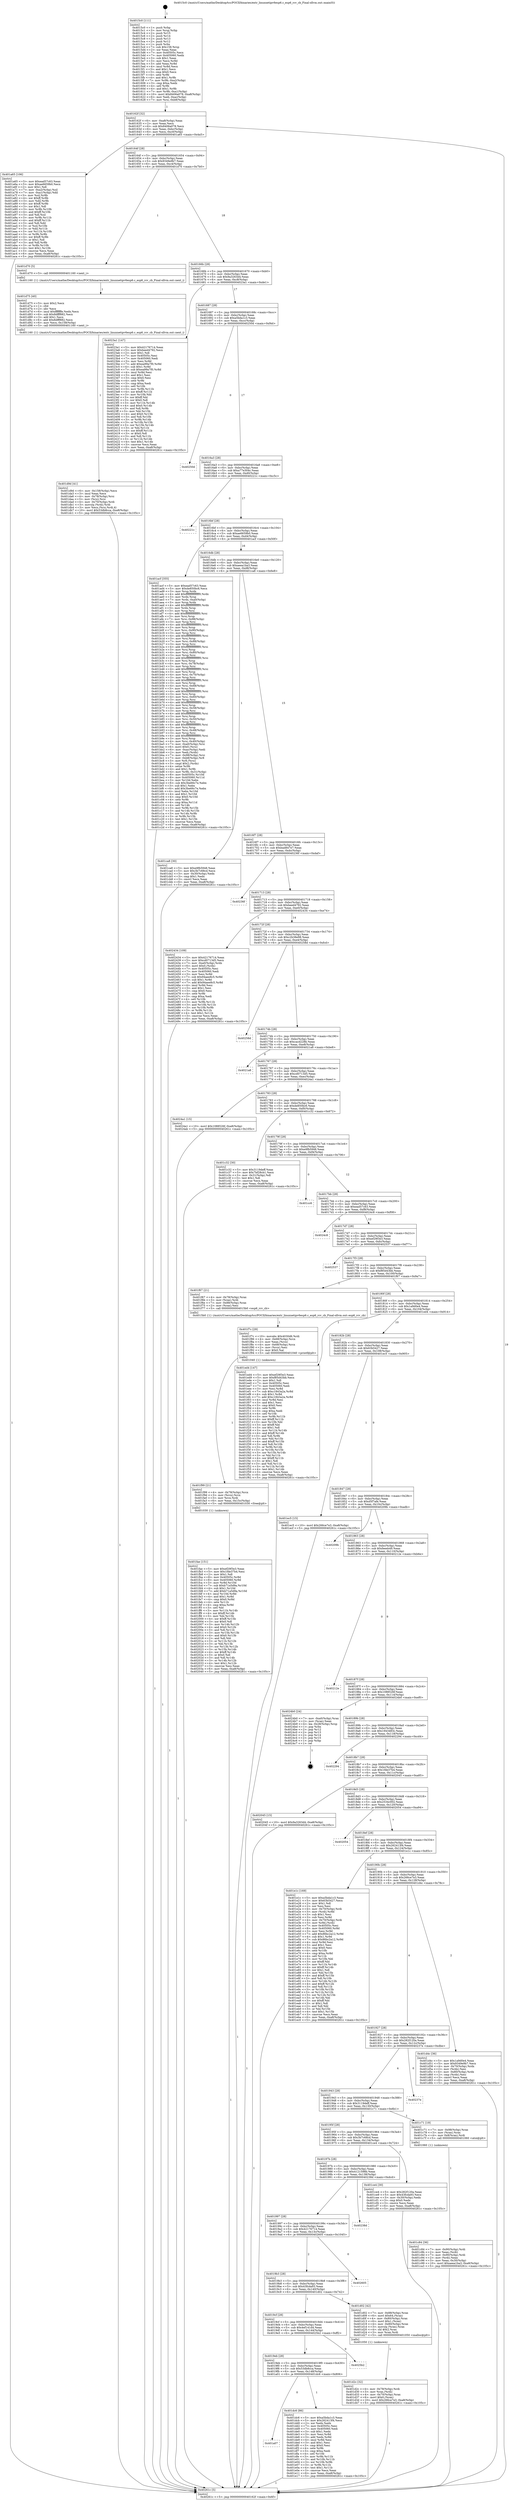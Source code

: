 digraph "0x4015c0" {
  label = "0x4015c0 (/mnt/c/Users/mathe/Desktop/tcc/POCII/binaries/extr_linuxnetipv6esp6.c_esp6_rcv_cb_Final-ollvm.out::main(0))"
  labelloc = "t"
  node[shape=record]

  Entry [label="",width=0.3,height=0.3,shape=circle,fillcolor=black,style=filled]
  "0x40162f" [label="{
     0x40162f [32]\l
     | [instrs]\l
     &nbsp;&nbsp;0x40162f \<+6\>: mov -0xa8(%rbp),%eax\l
     &nbsp;&nbsp;0x401635 \<+2\>: mov %eax,%ecx\l
     &nbsp;&nbsp;0x401637 \<+6\>: sub $0x8406a078,%ecx\l
     &nbsp;&nbsp;0x40163d \<+6\>: mov %eax,-0xbc(%rbp)\l
     &nbsp;&nbsp;0x401643 \<+6\>: mov %ecx,-0xc0(%rbp)\l
     &nbsp;&nbsp;0x401649 \<+6\>: je 0000000000401a65 \<main+0x4a5\>\l
  }"]
  "0x401a65" [label="{
     0x401a65 [106]\l
     | [instrs]\l
     &nbsp;&nbsp;0x401a65 \<+5\>: mov $0xead57c63,%eax\l
     &nbsp;&nbsp;0x401a6a \<+5\>: mov $0xae6659b0,%ecx\l
     &nbsp;&nbsp;0x401a6f \<+2\>: mov $0x1,%dl\l
     &nbsp;&nbsp;0x401a71 \<+7\>: mov -0xa2(%rbp),%sil\l
     &nbsp;&nbsp;0x401a78 \<+7\>: mov -0xa1(%rbp),%dil\l
     &nbsp;&nbsp;0x401a7f \<+3\>: mov %sil,%r8b\l
     &nbsp;&nbsp;0x401a82 \<+4\>: xor $0xff,%r8b\l
     &nbsp;&nbsp;0x401a86 \<+3\>: mov %dil,%r9b\l
     &nbsp;&nbsp;0x401a89 \<+4\>: xor $0xff,%r9b\l
     &nbsp;&nbsp;0x401a8d \<+3\>: xor $0x1,%dl\l
     &nbsp;&nbsp;0x401a90 \<+3\>: mov %r8b,%r10b\l
     &nbsp;&nbsp;0x401a93 \<+4\>: and $0xff,%r10b\l
     &nbsp;&nbsp;0x401a97 \<+3\>: and %dl,%sil\l
     &nbsp;&nbsp;0x401a9a \<+3\>: mov %r9b,%r11b\l
     &nbsp;&nbsp;0x401a9d \<+4\>: and $0xff,%r11b\l
     &nbsp;&nbsp;0x401aa1 \<+3\>: and %dl,%dil\l
     &nbsp;&nbsp;0x401aa4 \<+3\>: or %sil,%r10b\l
     &nbsp;&nbsp;0x401aa7 \<+3\>: or %dil,%r11b\l
     &nbsp;&nbsp;0x401aaa \<+3\>: xor %r11b,%r10b\l
     &nbsp;&nbsp;0x401aad \<+3\>: or %r9b,%r8b\l
     &nbsp;&nbsp;0x401ab0 \<+4\>: xor $0xff,%r8b\l
     &nbsp;&nbsp;0x401ab4 \<+3\>: or $0x1,%dl\l
     &nbsp;&nbsp;0x401ab7 \<+3\>: and %dl,%r8b\l
     &nbsp;&nbsp;0x401aba \<+3\>: or %r8b,%r10b\l
     &nbsp;&nbsp;0x401abd \<+4\>: test $0x1,%r10b\l
     &nbsp;&nbsp;0x401ac1 \<+3\>: cmovne %ecx,%eax\l
     &nbsp;&nbsp;0x401ac4 \<+6\>: mov %eax,-0xa8(%rbp)\l
     &nbsp;&nbsp;0x401aca \<+5\>: jmp 000000000040261c \<main+0x105c\>\l
  }"]
  "0x40164f" [label="{
     0x40164f [28]\l
     | [instrs]\l
     &nbsp;&nbsp;0x40164f \<+5\>: jmp 0000000000401654 \<main+0x94\>\l
     &nbsp;&nbsp;0x401654 \<+6\>: mov -0xbc(%rbp),%eax\l
     &nbsp;&nbsp;0x40165a \<+5\>: sub $0x9349e9b7,%eax\l
     &nbsp;&nbsp;0x40165f \<+6\>: mov %eax,-0xc4(%rbp)\l
     &nbsp;&nbsp;0x401665 \<+6\>: je 0000000000401d70 \<main+0x7b0\>\l
  }"]
  "0x40261c" [label="{
     0x40261c [5]\l
     | [instrs]\l
     &nbsp;&nbsp;0x40261c \<+5\>: jmp 000000000040162f \<main+0x6f\>\l
  }"]
  "0x4015c0" [label="{
     0x4015c0 [111]\l
     | [instrs]\l
     &nbsp;&nbsp;0x4015c0 \<+1\>: push %rbp\l
     &nbsp;&nbsp;0x4015c1 \<+3\>: mov %rsp,%rbp\l
     &nbsp;&nbsp;0x4015c4 \<+2\>: push %r15\l
     &nbsp;&nbsp;0x4015c6 \<+2\>: push %r14\l
     &nbsp;&nbsp;0x4015c8 \<+2\>: push %r13\l
     &nbsp;&nbsp;0x4015ca \<+2\>: push %r12\l
     &nbsp;&nbsp;0x4015cc \<+1\>: push %rbx\l
     &nbsp;&nbsp;0x4015cd \<+7\>: sub $0x158,%rsp\l
     &nbsp;&nbsp;0x4015d4 \<+2\>: xor %eax,%eax\l
     &nbsp;&nbsp;0x4015d6 \<+7\>: mov 0x40505c,%ecx\l
     &nbsp;&nbsp;0x4015dd \<+7\>: mov 0x405060,%edx\l
     &nbsp;&nbsp;0x4015e4 \<+3\>: sub $0x1,%eax\l
     &nbsp;&nbsp;0x4015e7 \<+3\>: mov %ecx,%r8d\l
     &nbsp;&nbsp;0x4015ea \<+3\>: add %eax,%r8d\l
     &nbsp;&nbsp;0x4015ed \<+4\>: imul %r8d,%ecx\l
     &nbsp;&nbsp;0x4015f1 \<+3\>: and $0x1,%ecx\l
     &nbsp;&nbsp;0x4015f4 \<+3\>: cmp $0x0,%ecx\l
     &nbsp;&nbsp;0x4015f7 \<+4\>: sete %r9b\l
     &nbsp;&nbsp;0x4015fb \<+4\>: and $0x1,%r9b\l
     &nbsp;&nbsp;0x4015ff \<+7\>: mov %r9b,-0xa2(%rbp)\l
     &nbsp;&nbsp;0x401606 \<+3\>: cmp $0xa,%edx\l
     &nbsp;&nbsp;0x401609 \<+4\>: setl %r9b\l
     &nbsp;&nbsp;0x40160d \<+4\>: and $0x1,%r9b\l
     &nbsp;&nbsp;0x401611 \<+7\>: mov %r9b,-0xa1(%rbp)\l
     &nbsp;&nbsp;0x401618 \<+10\>: movl $0x8406a078,-0xa8(%rbp)\l
     &nbsp;&nbsp;0x401622 \<+6\>: mov %edi,-0xac(%rbp)\l
     &nbsp;&nbsp;0x401628 \<+7\>: mov %rsi,-0xb8(%rbp)\l
  }"]
  Exit [label="",width=0.3,height=0.3,shape=circle,fillcolor=black,style=filled,peripheries=2]
  "0x401d70" [label="{
     0x401d70 [5]\l
     | [instrs]\l
     &nbsp;&nbsp;0x401d70 \<+5\>: call 0000000000401160 \<next_i\>\l
     | [calls]\l
     &nbsp;&nbsp;0x401160 \{1\} (/mnt/c/Users/mathe/Desktop/tcc/POCII/binaries/extr_linuxnetipv6esp6.c_esp6_rcv_cb_Final-ollvm.out::next_i)\l
  }"]
  "0x40166b" [label="{
     0x40166b [28]\l
     | [instrs]\l
     &nbsp;&nbsp;0x40166b \<+5\>: jmp 0000000000401670 \<main+0xb0\>\l
     &nbsp;&nbsp;0x401670 \<+6\>: mov -0xbc(%rbp),%eax\l
     &nbsp;&nbsp;0x401676 \<+5\>: sub $0x9a3263d4,%eax\l
     &nbsp;&nbsp;0x40167b \<+6\>: mov %eax,-0xc8(%rbp)\l
     &nbsp;&nbsp;0x401681 \<+6\>: je 00000000004023a1 \<main+0xde1\>\l
  }"]
  "0x401fae" [label="{
     0x401fae [151]\l
     | [instrs]\l
     &nbsp;&nbsp;0x401fae \<+5\>: mov $0xef29f3e3,%eax\l
     &nbsp;&nbsp;0x401fb3 \<+5\>: mov $0x1fde37b4,%esi\l
     &nbsp;&nbsp;0x401fb8 \<+2\>: mov $0x1,%dl\l
     &nbsp;&nbsp;0x401fba \<+8\>: mov 0x40505c,%r8d\l
     &nbsp;&nbsp;0x401fc2 \<+8\>: mov 0x405060,%r9d\l
     &nbsp;&nbsp;0x401fca \<+3\>: mov %r8d,%r10d\l
     &nbsp;&nbsp;0x401fcd \<+7\>: sub $0xb71a5d9a,%r10d\l
     &nbsp;&nbsp;0x401fd4 \<+4\>: sub $0x1,%r10d\l
     &nbsp;&nbsp;0x401fd8 \<+7\>: add $0xb71a5d9a,%r10d\l
     &nbsp;&nbsp;0x401fdf \<+4\>: imul %r10d,%r8d\l
     &nbsp;&nbsp;0x401fe3 \<+4\>: and $0x1,%r8d\l
     &nbsp;&nbsp;0x401fe7 \<+4\>: cmp $0x0,%r8d\l
     &nbsp;&nbsp;0x401feb \<+4\>: sete %r11b\l
     &nbsp;&nbsp;0x401fef \<+4\>: cmp $0xa,%r9d\l
     &nbsp;&nbsp;0x401ff3 \<+3\>: setl %bl\l
     &nbsp;&nbsp;0x401ff6 \<+3\>: mov %r11b,%r14b\l
     &nbsp;&nbsp;0x401ff9 \<+4\>: xor $0xff,%r14b\l
     &nbsp;&nbsp;0x401ffd \<+3\>: mov %bl,%r15b\l
     &nbsp;&nbsp;0x402000 \<+4\>: xor $0xff,%r15b\l
     &nbsp;&nbsp;0x402004 \<+3\>: xor $0x0,%dl\l
     &nbsp;&nbsp;0x402007 \<+3\>: mov %r14b,%r12b\l
     &nbsp;&nbsp;0x40200a \<+4\>: and $0x0,%r12b\l
     &nbsp;&nbsp;0x40200e \<+3\>: and %dl,%r11b\l
     &nbsp;&nbsp;0x402011 \<+3\>: mov %r15b,%r13b\l
     &nbsp;&nbsp;0x402014 \<+4\>: and $0x0,%r13b\l
     &nbsp;&nbsp;0x402018 \<+2\>: and %dl,%bl\l
     &nbsp;&nbsp;0x40201a \<+3\>: or %r11b,%r12b\l
     &nbsp;&nbsp;0x40201d \<+3\>: or %bl,%r13b\l
     &nbsp;&nbsp;0x402020 \<+3\>: xor %r13b,%r12b\l
     &nbsp;&nbsp;0x402023 \<+3\>: or %r15b,%r14b\l
     &nbsp;&nbsp;0x402026 \<+4\>: xor $0xff,%r14b\l
     &nbsp;&nbsp;0x40202a \<+3\>: or $0x0,%dl\l
     &nbsp;&nbsp;0x40202d \<+3\>: and %dl,%r14b\l
     &nbsp;&nbsp;0x402030 \<+3\>: or %r14b,%r12b\l
     &nbsp;&nbsp;0x402033 \<+4\>: test $0x1,%r12b\l
     &nbsp;&nbsp;0x402037 \<+3\>: cmovne %esi,%eax\l
     &nbsp;&nbsp;0x40203a \<+6\>: mov %eax,-0xa8(%rbp)\l
     &nbsp;&nbsp;0x402040 \<+5\>: jmp 000000000040261c \<main+0x105c\>\l
  }"]
  "0x4023a1" [label="{
     0x4023a1 [147]\l
     | [instrs]\l
     &nbsp;&nbsp;0x4023a1 \<+5\>: mov $0x42176714,%eax\l
     &nbsp;&nbsp;0x4023a6 \<+5\>: mov $0xbeed4792,%ecx\l
     &nbsp;&nbsp;0x4023ab \<+2\>: mov $0x1,%dl\l
     &nbsp;&nbsp;0x4023ad \<+7\>: mov 0x40505c,%esi\l
     &nbsp;&nbsp;0x4023b4 \<+7\>: mov 0x405060,%edi\l
     &nbsp;&nbsp;0x4023bb \<+3\>: mov %esi,%r8d\l
     &nbsp;&nbsp;0x4023be \<+7\>: add $0xea99a7f0,%r8d\l
     &nbsp;&nbsp;0x4023c5 \<+4\>: sub $0x1,%r8d\l
     &nbsp;&nbsp;0x4023c9 \<+7\>: sub $0xea99a7f0,%r8d\l
     &nbsp;&nbsp;0x4023d0 \<+4\>: imul %r8d,%esi\l
     &nbsp;&nbsp;0x4023d4 \<+3\>: and $0x1,%esi\l
     &nbsp;&nbsp;0x4023d7 \<+3\>: cmp $0x0,%esi\l
     &nbsp;&nbsp;0x4023da \<+4\>: sete %r9b\l
     &nbsp;&nbsp;0x4023de \<+3\>: cmp $0xa,%edi\l
     &nbsp;&nbsp;0x4023e1 \<+4\>: setl %r10b\l
     &nbsp;&nbsp;0x4023e5 \<+3\>: mov %r9b,%r11b\l
     &nbsp;&nbsp;0x4023e8 \<+4\>: xor $0xff,%r11b\l
     &nbsp;&nbsp;0x4023ec \<+3\>: mov %r10b,%bl\l
     &nbsp;&nbsp;0x4023ef \<+3\>: xor $0xff,%bl\l
     &nbsp;&nbsp;0x4023f2 \<+3\>: xor $0x0,%dl\l
     &nbsp;&nbsp;0x4023f5 \<+3\>: mov %r11b,%r14b\l
     &nbsp;&nbsp;0x4023f8 \<+4\>: and $0x0,%r14b\l
     &nbsp;&nbsp;0x4023fc \<+3\>: and %dl,%r9b\l
     &nbsp;&nbsp;0x4023ff \<+3\>: mov %bl,%r15b\l
     &nbsp;&nbsp;0x402402 \<+4\>: and $0x0,%r15b\l
     &nbsp;&nbsp;0x402406 \<+3\>: and %dl,%r10b\l
     &nbsp;&nbsp;0x402409 \<+3\>: or %r9b,%r14b\l
     &nbsp;&nbsp;0x40240c \<+3\>: or %r10b,%r15b\l
     &nbsp;&nbsp;0x40240f \<+3\>: xor %r15b,%r14b\l
     &nbsp;&nbsp;0x402412 \<+3\>: or %bl,%r11b\l
     &nbsp;&nbsp;0x402415 \<+4\>: xor $0xff,%r11b\l
     &nbsp;&nbsp;0x402419 \<+3\>: or $0x0,%dl\l
     &nbsp;&nbsp;0x40241c \<+3\>: and %dl,%r11b\l
     &nbsp;&nbsp;0x40241f \<+3\>: or %r11b,%r14b\l
     &nbsp;&nbsp;0x402422 \<+4\>: test $0x1,%r14b\l
     &nbsp;&nbsp;0x402426 \<+3\>: cmovne %ecx,%eax\l
     &nbsp;&nbsp;0x402429 \<+6\>: mov %eax,-0xa8(%rbp)\l
     &nbsp;&nbsp;0x40242f \<+5\>: jmp 000000000040261c \<main+0x105c\>\l
  }"]
  "0x401687" [label="{
     0x401687 [28]\l
     | [instrs]\l
     &nbsp;&nbsp;0x401687 \<+5\>: jmp 000000000040168c \<main+0xcc\>\l
     &nbsp;&nbsp;0x40168c \<+6\>: mov -0xbc(%rbp),%eax\l
     &nbsp;&nbsp;0x401692 \<+5\>: sub $0xa5bda1c3,%eax\l
     &nbsp;&nbsp;0x401697 \<+6\>: mov %eax,-0xcc(%rbp)\l
     &nbsp;&nbsp;0x40169d \<+6\>: je 000000000040250d \<main+0xf4d\>\l
  }"]
  "0x401f99" [label="{
     0x401f99 [21]\l
     | [instrs]\l
     &nbsp;&nbsp;0x401f99 \<+4\>: mov -0x78(%rbp),%rcx\l
     &nbsp;&nbsp;0x401f9d \<+3\>: mov (%rcx),%rcx\l
     &nbsp;&nbsp;0x401fa0 \<+3\>: mov %rcx,%rdi\l
     &nbsp;&nbsp;0x401fa3 \<+6\>: mov %eax,-0x15c(%rbp)\l
     &nbsp;&nbsp;0x401fa9 \<+5\>: call 0000000000401030 \<free@plt\>\l
     | [calls]\l
     &nbsp;&nbsp;0x401030 \{1\} (unknown)\l
  }"]
  "0x40250d" [label="{
     0x40250d\l
  }", style=dashed]
  "0x4016a3" [label="{
     0x4016a3 [28]\l
     | [instrs]\l
     &nbsp;&nbsp;0x4016a3 \<+5\>: jmp 00000000004016a8 \<main+0xe8\>\l
     &nbsp;&nbsp;0x4016a8 \<+6\>: mov -0xbc(%rbp),%eax\l
     &nbsp;&nbsp;0x4016ae \<+5\>: sub $0xa77e304c,%eax\l
     &nbsp;&nbsp;0x4016b3 \<+6\>: mov %eax,-0xd0(%rbp)\l
     &nbsp;&nbsp;0x4016b9 \<+6\>: je 000000000040221c \<main+0xc5c\>\l
  }"]
  "0x401f7c" [label="{
     0x401f7c [29]\l
     | [instrs]\l
     &nbsp;&nbsp;0x401f7c \<+10\>: movabs $0x4030d6,%rdi\l
     &nbsp;&nbsp;0x401f86 \<+4\>: mov -0x68(%rbp),%rcx\l
     &nbsp;&nbsp;0x401f8a \<+2\>: mov %eax,(%rcx)\l
     &nbsp;&nbsp;0x401f8c \<+4\>: mov -0x68(%rbp),%rcx\l
     &nbsp;&nbsp;0x401f90 \<+2\>: mov (%rcx),%esi\l
     &nbsp;&nbsp;0x401f92 \<+2\>: mov $0x0,%al\l
     &nbsp;&nbsp;0x401f94 \<+5\>: call 0000000000401040 \<printf@plt\>\l
     | [calls]\l
     &nbsp;&nbsp;0x401040 \{1\} (unknown)\l
  }"]
  "0x40221c" [label="{
     0x40221c\l
  }", style=dashed]
  "0x4016bf" [label="{
     0x4016bf [28]\l
     | [instrs]\l
     &nbsp;&nbsp;0x4016bf \<+5\>: jmp 00000000004016c4 \<main+0x104\>\l
     &nbsp;&nbsp;0x4016c4 \<+6\>: mov -0xbc(%rbp),%eax\l
     &nbsp;&nbsp;0x4016ca \<+5\>: sub $0xae6659b0,%eax\l
     &nbsp;&nbsp;0x4016cf \<+6\>: mov %eax,-0xd4(%rbp)\l
     &nbsp;&nbsp;0x4016d5 \<+6\>: je 0000000000401acf \<main+0x50f\>\l
  }"]
  "0x401a07" [label="{
     0x401a07\l
  }", style=dashed]
  "0x401acf" [label="{
     0x401acf [355]\l
     | [instrs]\l
     &nbsp;&nbsp;0x401acf \<+5\>: mov $0xead57c63,%eax\l
     &nbsp;&nbsp;0x401ad4 \<+5\>: mov $0xde850bc6,%ecx\l
     &nbsp;&nbsp;0x401ad9 \<+3\>: mov %rsp,%rdx\l
     &nbsp;&nbsp;0x401adc \<+4\>: add $0xfffffffffffffff0,%rdx\l
     &nbsp;&nbsp;0x401ae0 \<+3\>: mov %rdx,%rsp\l
     &nbsp;&nbsp;0x401ae3 \<+7\>: mov %rdx,-0xa0(%rbp)\l
     &nbsp;&nbsp;0x401aea \<+3\>: mov %rsp,%rdx\l
     &nbsp;&nbsp;0x401aed \<+4\>: add $0xfffffffffffffff0,%rdx\l
     &nbsp;&nbsp;0x401af1 \<+3\>: mov %rdx,%rsp\l
     &nbsp;&nbsp;0x401af4 \<+3\>: mov %rsp,%rsi\l
     &nbsp;&nbsp;0x401af7 \<+4\>: add $0xfffffffffffffff0,%rsi\l
     &nbsp;&nbsp;0x401afb \<+3\>: mov %rsi,%rsp\l
     &nbsp;&nbsp;0x401afe \<+7\>: mov %rsi,-0x98(%rbp)\l
     &nbsp;&nbsp;0x401b05 \<+3\>: mov %rsp,%rsi\l
     &nbsp;&nbsp;0x401b08 \<+4\>: add $0xfffffffffffffff0,%rsi\l
     &nbsp;&nbsp;0x401b0c \<+3\>: mov %rsi,%rsp\l
     &nbsp;&nbsp;0x401b0f \<+7\>: mov %rsi,-0x90(%rbp)\l
     &nbsp;&nbsp;0x401b16 \<+3\>: mov %rsp,%rsi\l
     &nbsp;&nbsp;0x401b19 \<+4\>: add $0xfffffffffffffff0,%rsi\l
     &nbsp;&nbsp;0x401b1d \<+3\>: mov %rsi,%rsp\l
     &nbsp;&nbsp;0x401b20 \<+7\>: mov %rsi,-0x88(%rbp)\l
     &nbsp;&nbsp;0x401b27 \<+3\>: mov %rsp,%rsi\l
     &nbsp;&nbsp;0x401b2a \<+4\>: add $0xfffffffffffffff0,%rsi\l
     &nbsp;&nbsp;0x401b2e \<+3\>: mov %rsi,%rsp\l
     &nbsp;&nbsp;0x401b31 \<+4\>: mov %rsi,-0x80(%rbp)\l
     &nbsp;&nbsp;0x401b35 \<+3\>: mov %rsp,%rsi\l
     &nbsp;&nbsp;0x401b38 \<+4\>: add $0xfffffffffffffff0,%rsi\l
     &nbsp;&nbsp;0x401b3c \<+3\>: mov %rsi,%rsp\l
     &nbsp;&nbsp;0x401b3f \<+4\>: mov %rsi,-0x78(%rbp)\l
     &nbsp;&nbsp;0x401b43 \<+3\>: mov %rsp,%rsi\l
     &nbsp;&nbsp;0x401b46 \<+4\>: add $0xfffffffffffffff0,%rsi\l
     &nbsp;&nbsp;0x401b4a \<+3\>: mov %rsi,%rsp\l
     &nbsp;&nbsp;0x401b4d \<+4\>: mov %rsi,-0x70(%rbp)\l
     &nbsp;&nbsp;0x401b51 \<+3\>: mov %rsp,%rsi\l
     &nbsp;&nbsp;0x401b54 \<+4\>: add $0xfffffffffffffff0,%rsi\l
     &nbsp;&nbsp;0x401b58 \<+3\>: mov %rsi,%rsp\l
     &nbsp;&nbsp;0x401b5b \<+4\>: mov %rsi,-0x68(%rbp)\l
     &nbsp;&nbsp;0x401b5f \<+3\>: mov %rsp,%rsi\l
     &nbsp;&nbsp;0x401b62 \<+4\>: add $0xfffffffffffffff0,%rsi\l
     &nbsp;&nbsp;0x401b66 \<+3\>: mov %rsi,%rsp\l
     &nbsp;&nbsp;0x401b69 \<+4\>: mov %rsi,-0x60(%rbp)\l
     &nbsp;&nbsp;0x401b6d \<+3\>: mov %rsp,%rsi\l
     &nbsp;&nbsp;0x401b70 \<+4\>: add $0xfffffffffffffff0,%rsi\l
     &nbsp;&nbsp;0x401b74 \<+3\>: mov %rsi,%rsp\l
     &nbsp;&nbsp;0x401b77 \<+4\>: mov %rsi,-0x58(%rbp)\l
     &nbsp;&nbsp;0x401b7b \<+3\>: mov %rsp,%rsi\l
     &nbsp;&nbsp;0x401b7e \<+4\>: add $0xfffffffffffffff0,%rsi\l
     &nbsp;&nbsp;0x401b82 \<+3\>: mov %rsi,%rsp\l
     &nbsp;&nbsp;0x401b85 \<+4\>: mov %rsi,-0x50(%rbp)\l
     &nbsp;&nbsp;0x401b89 \<+3\>: mov %rsp,%rsi\l
     &nbsp;&nbsp;0x401b8c \<+4\>: add $0xfffffffffffffff0,%rsi\l
     &nbsp;&nbsp;0x401b90 \<+3\>: mov %rsi,%rsp\l
     &nbsp;&nbsp;0x401b93 \<+4\>: mov %rsi,-0x48(%rbp)\l
     &nbsp;&nbsp;0x401b97 \<+3\>: mov %rsp,%rsi\l
     &nbsp;&nbsp;0x401b9a \<+4\>: add $0xfffffffffffffff0,%rsi\l
     &nbsp;&nbsp;0x401b9e \<+3\>: mov %rsi,%rsp\l
     &nbsp;&nbsp;0x401ba1 \<+4\>: mov %rsi,-0x40(%rbp)\l
     &nbsp;&nbsp;0x401ba5 \<+7\>: mov -0xa0(%rbp),%rsi\l
     &nbsp;&nbsp;0x401bac \<+6\>: movl $0x0,(%rsi)\l
     &nbsp;&nbsp;0x401bb2 \<+6\>: mov -0xac(%rbp),%edi\l
     &nbsp;&nbsp;0x401bb8 \<+2\>: mov %edi,(%rdx)\l
     &nbsp;&nbsp;0x401bba \<+7\>: mov -0x98(%rbp),%rsi\l
     &nbsp;&nbsp;0x401bc1 \<+7\>: mov -0xb8(%rbp),%r8\l
     &nbsp;&nbsp;0x401bc8 \<+3\>: mov %r8,(%rsi)\l
     &nbsp;&nbsp;0x401bcb \<+3\>: cmpl $0x2,(%rdx)\l
     &nbsp;&nbsp;0x401bce \<+4\>: setne %r9b\l
     &nbsp;&nbsp;0x401bd2 \<+4\>: and $0x1,%r9b\l
     &nbsp;&nbsp;0x401bd6 \<+4\>: mov %r9b,-0x31(%rbp)\l
     &nbsp;&nbsp;0x401bda \<+8\>: mov 0x40505c,%r10d\l
     &nbsp;&nbsp;0x401be2 \<+8\>: mov 0x405060,%r11d\l
     &nbsp;&nbsp;0x401bea \<+3\>: mov %r10d,%ebx\l
     &nbsp;&nbsp;0x401bed \<+6\>: sub $0x3be66c7e,%ebx\l
     &nbsp;&nbsp;0x401bf3 \<+3\>: sub $0x1,%ebx\l
     &nbsp;&nbsp;0x401bf6 \<+6\>: add $0x3be66c7e,%ebx\l
     &nbsp;&nbsp;0x401bfc \<+4\>: imul %ebx,%r10d\l
     &nbsp;&nbsp;0x401c00 \<+4\>: and $0x1,%r10d\l
     &nbsp;&nbsp;0x401c04 \<+4\>: cmp $0x0,%r10d\l
     &nbsp;&nbsp;0x401c08 \<+4\>: sete %r9b\l
     &nbsp;&nbsp;0x401c0c \<+4\>: cmp $0xa,%r11d\l
     &nbsp;&nbsp;0x401c10 \<+4\>: setl %r14b\l
     &nbsp;&nbsp;0x401c14 \<+3\>: mov %r9b,%r15b\l
     &nbsp;&nbsp;0x401c17 \<+3\>: and %r14b,%r15b\l
     &nbsp;&nbsp;0x401c1a \<+3\>: xor %r14b,%r9b\l
     &nbsp;&nbsp;0x401c1d \<+3\>: or %r9b,%r15b\l
     &nbsp;&nbsp;0x401c20 \<+4\>: test $0x1,%r15b\l
     &nbsp;&nbsp;0x401c24 \<+3\>: cmovne %ecx,%eax\l
     &nbsp;&nbsp;0x401c27 \<+6\>: mov %eax,-0xa8(%rbp)\l
     &nbsp;&nbsp;0x401c2d \<+5\>: jmp 000000000040261c \<main+0x105c\>\l
  }"]
  "0x4016db" [label="{
     0x4016db [28]\l
     | [instrs]\l
     &nbsp;&nbsp;0x4016db \<+5\>: jmp 00000000004016e0 \<main+0x120\>\l
     &nbsp;&nbsp;0x4016e0 \<+6\>: mov -0xbc(%rbp),%eax\l
     &nbsp;&nbsp;0x4016e6 \<+5\>: sub $0xaeea1ba3,%eax\l
     &nbsp;&nbsp;0x4016eb \<+6\>: mov %eax,-0xd8(%rbp)\l
     &nbsp;&nbsp;0x4016f1 \<+6\>: je 0000000000401ca8 \<main+0x6e8\>\l
  }"]
  "0x401dc6" [label="{
     0x401dc6 [86]\l
     | [instrs]\l
     &nbsp;&nbsp;0x401dc6 \<+5\>: mov $0xa5bda1c3,%eax\l
     &nbsp;&nbsp;0x401dcb \<+5\>: mov $0x262413f4,%ecx\l
     &nbsp;&nbsp;0x401dd0 \<+2\>: xor %edx,%edx\l
     &nbsp;&nbsp;0x401dd2 \<+7\>: mov 0x40505c,%esi\l
     &nbsp;&nbsp;0x401dd9 \<+7\>: mov 0x405060,%edi\l
     &nbsp;&nbsp;0x401de0 \<+3\>: sub $0x1,%edx\l
     &nbsp;&nbsp;0x401de3 \<+3\>: mov %esi,%r8d\l
     &nbsp;&nbsp;0x401de6 \<+3\>: add %edx,%r8d\l
     &nbsp;&nbsp;0x401de9 \<+4\>: imul %r8d,%esi\l
     &nbsp;&nbsp;0x401ded \<+3\>: and $0x1,%esi\l
     &nbsp;&nbsp;0x401df0 \<+3\>: cmp $0x0,%esi\l
     &nbsp;&nbsp;0x401df3 \<+4\>: sete %r9b\l
     &nbsp;&nbsp;0x401df7 \<+3\>: cmp $0xa,%edi\l
     &nbsp;&nbsp;0x401dfa \<+4\>: setl %r10b\l
     &nbsp;&nbsp;0x401dfe \<+3\>: mov %r9b,%r11b\l
     &nbsp;&nbsp;0x401e01 \<+3\>: and %r10b,%r11b\l
     &nbsp;&nbsp;0x401e04 \<+3\>: xor %r10b,%r9b\l
     &nbsp;&nbsp;0x401e07 \<+3\>: or %r9b,%r11b\l
     &nbsp;&nbsp;0x401e0a \<+4\>: test $0x1,%r11b\l
     &nbsp;&nbsp;0x401e0e \<+3\>: cmovne %ecx,%eax\l
     &nbsp;&nbsp;0x401e11 \<+6\>: mov %eax,-0xa8(%rbp)\l
     &nbsp;&nbsp;0x401e17 \<+5\>: jmp 000000000040261c \<main+0x105c\>\l
  }"]
  "0x4019eb" [label="{
     0x4019eb [28]\l
     | [instrs]\l
     &nbsp;&nbsp;0x4019eb \<+5\>: jmp 00000000004019f0 \<main+0x430\>\l
     &nbsp;&nbsp;0x4019f0 \<+6\>: mov -0xbc(%rbp),%eax\l
     &nbsp;&nbsp;0x4019f6 \<+5\>: sub $0x53db8cca,%eax\l
     &nbsp;&nbsp;0x4019fb \<+6\>: mov %eax,-0x148(%rbp)\l
     &nbsp;&nbsp;0x401a01 \<+6\>: je 0000000000401dc6 \<main+0x806\>\l
  }"]
  "0x401ca8" [label="{
     0x401ca8 [30]\l
     | [instrs]\l
     &nbsp;&nbsp;0x401ca8 \<+5\>: mov $0xe9fb5948,%eax\l
     &nbsp;&nbsp;0x401cad \<+5\>: mov $0x3b7c68cd,%ecx\l
     &nbsp;&nbsp;0x401cb2 \<+3\>: mov -0x30(%rbp),%edx\l
     &nbsp;&nbsp;0x401cb5 \<+3\>: cmp $0x1,%edx\l
     &nbsp;&nbsp;0x401cb8 \<+3\>: cmovl %ecx,%eax\l
     &nbsp;&nbsp;0x401cbb \<+6\>: mov %eax,-0xa8(%rbp)\l
     &nbsp;&nbsp;0x401cc1 \<+5\>: jmp 000000000040261c \<main+0x105c\>\l
  }"]
  "0x4016f7" [label="{
     0x4016f7 [28]\l
     | [instrs]\l
     &nbsp;&nbsp;0x4016f7 \<+5\>: jmp 00000000004016fc \<main+0x13c\>\l
     &nbsp;&nbsp;0x4016fc \<+6\>: mov -0xbc(%rbp),%eax\l
     &nbsp;&nbsp;0x401702 \<+5\>: sub $0xbad847e7,%eax\l
     &nbsp;&nbsp;0x401707 \<+6\>: mov %eax,-0xdc(%rbp)\l
     &nbsp;&nbsp;0x40170d \<+6\>: je 000000000040236f \<main+0xdaf\>\l
  }"]
  "0x4025b2" [label="{
     0x4025b2\l
  }", style=dashed]
  "0x40236f" [label="{
     0x40236f\l
  }", style=dashed]
  "0x401713" [label="{
     0x401713 [28]\l
     | [instrs]\l
     &nbsp;&nbsp;0x401713 \<+5\>: jmp 0000000000401718 \<main+0x158\>\l
     &nbsp;&nbsp;0x401718 \<+6\>: mov -0xbc(%rbp),%eax\l
     &nbsp;&nbsp;0x40171e \<+5\>: sub $0xbeed4792,%eax\l
     &nbsp;&nbsp;0x401723 \<+6\>: mov %eax,-0xe0(%rbp)\l
     &nbsp;&nbsp;0x401729 \<+6\>: je 0000000000402434 \<main+0xe74\>\l
  }"]
  "0x401d9d" [label="{
     0x401d9d [41]\l
     | [instrs]\l
     &nbsp;&nbsp;0x401d9d \<+6\>: mov -0x158(%rbp),%ecx\l
     &nbsp;&nbsp;0x401da3 \<+3\>: imul %eax,%ecx\l
     &nbsp;&nbsp;0x401da6 \<+4\>: mov -0x78(%rbp),%rsi\l
     &nbsp;&nbsp;0x401daa \<+3\>: mov (%rsi),%rsi\l
     &nbsp;&nbsp;0x401dad \<+4\>: mov -0x70(%rbp),%rdi\l
     &nbsp;&nbsp;0x401db1 \<+3\>: movslq (%rdi),%rdi\l
     &nbsp;&nbsp;0x401db4 \<+3\>: mov %ecx,(%rsi,%rdi,4)\l
     &nbsp;&nbsp;0x401db7 \<+10\>: movl $0x53db8cca,-0xa8(%rbp)\l
     &nbsp;&nbsp;0x401dc1 \<+5\>: jmp 000000000040261c \<main+0x105c\>\l
  }"]
  "0x402434" [label="{
     0x402434 [109]\l
     | [instrs]\l
     &nbsp;&nbsp;0x402434 \<+5\>: mov $0x42176714,%eax\l
     &nbsp;&nbsp;0x402439 \<+5\>: mov $0xcd0713d5,%ecx\l
     &nbsp;&nbsp;0x40243e \<+7\>: mov -0xa0(%rbp),%rdx\l
     &nbsp;&nbsp;0x402445 \<+6\>: movl $0x0,(%rdx)\l
     &nbsp;&nbsp;0x40244b \<+7\>: mov 0x40505c,%esi\l
     &nbsp;&nbsp;0x402452 \<+7\>: mov 0x405060,%edi\l
     &nbsp;&nbsp;0x402459 \<+3\>: mov %esi,%r8d\l
     &nbsp;&nbsp;0x40245c \<+7\>: sub $0x94aee8c5,%r8d\l
     &nbsp;&nbsp;0x402463 \<+4\>: sub $0x1,%r8d\l
     &nbsp;&nbsp;0x402467 \<+7\>: add $0x94aee8c5,%r8d\l
     &nbsp;&nbsp;0x40246e \<+4\>: imul %r8d,%esi\l
     &nbsp;&nbsp;0x402472 \<+3\>: and $0x1,%esi\l
     &nbsp;&nbsp;0x402475 \<+3\>: cmp $0x0,%esi\l
     &nbsp;&nbsp;0x402478 \<+4\>: sete %r9b\l
     &nbsp;&nbsp;0x40247c \<+3\>: cmp $0xa,%edi\l
     &nbsp;&nbsp;0x40247f \<+4\>: setl %r10b\l
     &nbsp;&nbsp;0x402483 \<+3\>: mov %r9b,%r11b\l
     &nbsp;&nbsp;0x402486 \<+3\>: and %r10b,%r11b\l
     &nbsp;&nbsp;0x402489 \<+3\>: xor %r10b,%r9b\l
     &nbsp;&nbsp;0x40248c \<+3\>: or %r9b,%r11b\l
     &nbsp;&nbsp;0x40248f \<+4\>: test $0x1,%r11b\l
     &nbsp;&nbsp;0x402493 \<+3\>: cmovne %ecx,%eax\l
     &nbsp;&nbsp;0x402496 \<+6\>: mov %eax,-0xa8(%rbp)\l
     &nbsp;&nbsp;0x40249c \<+5\>: jmp 000000000040261c \<main+0x105c\>\l
  }"]
  "0x40172f" [label="{
     0x40172f [28]\l
     | [instrs]\l
     &nbsp;&nbsp;0x40172f \<+5\>: jmp 0000000000401734 \<main+0x174\>\l
     &nbsp;&nbsp;0x401734 \<+6\>: mov -0xbc(%rbp),%eax\l
     &nbsp;&nbsp;0x40173a \<+5\>: sub $0xc2b38e98,%eax\l
     &nbsp;&nbsp;0x40173f \<+6\>: mov %eax,-0xe4(%rbp)\l
     &nbsp;&nbsp;0x401745 \<+6\>: je 000000000040258d \<main+0xfcd\>\l
  }"]
  "0x401d75" [label="{
     0x401d75 [40]\l
     | [instrs]\l
     &nbsp;&nbsp;0x401d75 \<+5\>: mov $0x2,%ecx\l
     &nbsp;&nbsp;0x401d7a \<+1\>: cltd\l
     &nbsp;&nbsp;0x401d7b \<+2\>: idiv %ecx\l
     &nbsp;&nbsp;0x401d7d \<+6\>: imul $0xfffffffe,%edx,%ecx\l
     &nbsp;&nbsp;0x401d83 \<+6\>: sub $0x8dfff882,%ecx\l
     &nbsp;&nbsp;0x401d89 \<+3\>: add $0x1,%ecx\l
     &nbsp;&nbsp;0x401d8c \<+6\>: add $0x8dfff882,%ecx\l
     &nbsp;&nbsp;0x401d92 \<+6\>: mov %ecx,-0x158(%rbp)\l
     &nbsp;&nbsp;0x401d98 \<+5\>: call 0000000000401160 \<next_i\>\l
     | [calls]\l
     &nbsp;&nbsp;0x401160 \{1\} (/mnt/c/Users/mathe/Desktop/tcc/POCII/binaries/extr_linuxnetipv6esp6.c_esp6_rcv_cb_Final-ollvm.out::next_i)\l
  }"]
  "0x40258d" [label="{
     0x40258d\l
  }", style=dashed]
  "0x40174b" [label="{
     0x40174b [28]\l
     | [instrs]\l
     &nbsp;&nbsp;0x40174b \<+5\>: jmp 0000000000401750 \<main+0x190\>\l
     &nbsp;&nbsp;0x401750 \<+6\>: mov -0xbc(%rbp),%eax\l
     &nbsp;&nbsp;0x401756 \<+5\>: sub $0xcacd228b,%eax\l
     &nbsp;&nbsp;0x40175b \<+6\>: mov %eax,-0xe8(%rbp)\l
     &nbsp;&nbsp;0x401761 \<+6\>: je 00000000004021a8 \<main+0xbe8\>\l
  }"]
  "0x401d2c" [label="{
     0x401d2c [32]\l
     | [instrs]\l
     &nbsp;&nbsp;0x401d2c \<+4\>: mov -0x78(%rbp),%rdi\l
     &nbsp;&nbsp;0x401d30 \<+3\>: mov %rax,(%rdi)\l
     &nbsp;&nbsp;0x401d33 \<+4\>: mov -0x70(%rbp),%rax\l
     &nbsp;&nbsp;0x401d37 \<+6\>: movl $0x0,(%rax)\l
     &nbsp;&nbsp;0x401d3d \<+10\>: movl $0x266ce7e3,-0xa8(%rbp)\l
     &nbsp;&nbsp;0x401d47 \<+5\>: jmp 000000000040261c \<main+0x105c\>\l
  }"]
  "0x4021a8" [label="{
     0x4021a8\l
  }", style=dashed]
  "0x401767" [label="{
     0x401767 [28]\l
     | [instrs]\l
     &nbsp;&nbsp;0x401767 \<+5\>: jmp 000000000040176c \<main+0x1ac\>\l
     &nbsp;&nbsp;0x40176c \<+6\>: mov -0xbc(%rbp),%eax\l
     &nbsp;&nbsp;0x401772 \<+5\>: sub $0xcd0713d5,%eax\l
     &nbsp;&nbsp;0x401777 \<+6\>: mov %eax,-0xec(%rbp)\l
     &nbsp;&nbsp;0x40177d \<+6\>: je 00000000004024a1 \<main+0xee1\>\l
  }"]
  "0x4019cf" [label="{
     0x4019cf [28]\l
     | [instrs]\l
     &nbsp;&nbsp;0x4019cf \<+5\>: jmp 00000000004019d4 \<main+0x414\>\l
     &nbsp;&nbsp;0x4019d4 \<+6\>: mov -0xbc(%rbp),%eax\l
     &nbsp;&nbsp;0x4019da \<+5\>: sub $0x4ef141d4,%eax\l
     &nbsp;&nbsp;0x4019df \<+6\>: mov %eax,-0x144(%rbp)\l
     &nbsp;&nbsp;0x4019e5 \<+6\>: je 00000000004025b2 \<main+0xff2\>\l
  }"]
  "0x4024a1" [label="{
     0x4024a1 [15]\l
     | [instrs]\l
     &nbsp;&nbsp;0x4024a1 \<+10\>: movl $0x1088526f,-0xa8(%rbp)\l
     &nbsp;&nbsp;0x4024ab \<+5\>: jmp 000000000040261c \<main+0x105c\>\l
  }"]
  "0x401783" [label="{
     0x401783 [28]\l
     | [instrs]\l
     &nbsp;&nbsp;0x401783 \<+5\>: jmp 0000000000401788 \<main+0x1c8\>\l
     &nbsp;&nbsp;0x401788 \<+6\>: mov -0xbc(%rbp),%eax\l
     &nbsp;&nbsp;0x40178e \<+5\>: sub $0xde850bc6,%eax\l
     &nbsp;&nbsp;0x401793 \<+6\>: mov %eax,-0xf0(%rbp)\l
     &nbsp;&nbsp;0x401799 \<+6\>: je 0000000000401c32 \<main+0x672\>\l
  }"]
  "0x401d02" [label="{
     0x401d02 [42]\l
     | [instrs]\l
     &nbsp;&nbsp;0x401d02 \<+7\>: mov -0x88(%rbp),%rax\l
     &nbsp;&nbsp;0x401d09 \<+6\>: movl $0x64,(%rax)\l
     &nbsp;&nbsp;0x401d0f \<+4\>: mov -0x80(%rbp),%rax\l
     &nbsp;&nbsp;0x401d13 \<+6\>: movl $0x1,(%rax)\l
     &nbsp;&nbsp;0x401d19 \<+4\>: mov -0x80(%rbp),%rax\l
     &nbsp;&nbsp;0x401d1d \<+3\>: movslq (%rax),%rax\l
     &nbsp;&nbsp;0x401d20 \<+4\>: shl $0x2,%rax\l
     &nbsp;&nbsp;0x401d24 \<+3\>: mov %rax,%rdi\l
     &nbsp;&nbsp;0x401d27 \<+5\>: call 0000000000401050 \<malloc@plt\>\l
     | [calls]\l
     &nbsp;&nbsp;0x401050 \{1\} (unknown)\l
  }"]
  "0x401c32" [label="{
     0x401c32 [30]\l
     | [instrs]\l
     &nbsp;&nbsp;0x401c32 \<+5\>: mov $0x3119deff,%eax\l
     &nbsp;&nbsp;0x401c37 \<+5\>: mov $0x7bf28cb1,%ecx\l
     &nbsp;&nbsp;0x401c3c \<+3\>: mov -0x31(%rbp),%dl\l
     &nbsp;&nbsp;0x401c3f \<+3\>: test $0x1,%dl\l
     &nbsp;&nbsp;0x401c42 \<+3\>: cmovne %ecx,%eax\l
     &nbsp;&nbsp;0x401c45 \<+6\>: mov %eax,-0xa8(%rbp)\l
     &nbsp;&nbsp;0x401c4b \<+5\>: jmp 000000000040261c \<main+0x105c\>\l
  }"]
  "0x40179f" [label="{
     0x40179f [28]\l
     | [instrs]\l
     &nbsp;&nbsp;0x40179f \<+5\>: jmp 00000000004017a4 \<main+0x1e4\>\l
     &nbsp;&nbsp;0x4017a4 \<+6\>: mov -0xbc(%rbp),%eax\l
     &nbsp;&nbsp;0x4017aa \<+5\>: sub $0xe9fb5948,%eax\l
     &nbsp;&nbsp;0x4017af \<+6\>: mov %eax,-0xf4(%rbp)\l
     &nbsp;&nbsp;0x4017b5 \<+6\>: je 0000000000401cc6 \<main+0x706\>\l
  }"]
  "0x4019b3" [label="{
     0x4019b3 [28]\l
     | [instrs]\l
     &nbsp;&nbsp;0x4019b3 \<+5\>: jmp 00000000004019b8 \<main+0x3f8\>\l
     &nbsp;&nbsp;0x4019b8 \<+6\>: mov -0xbc(%rbp),%eax\l
     &nbsp;&nbsp;0x4019be \<+5\>: sub $0x43fcda93,%eax\l
     &nbsp;&nbsp;0x4019c3 \<+6\>: mov %eax,-0x140(%rbp)\l
     &nbsp;&nbsp;0x4019c9 \<+6\>: je 0000000000401d02 \<main+0x742\>\l
  }"]
  "0x401cc6" [label="{
     0x401cc6\l
  }", style=dashed]
  "0x4017bb" [label="{
     0x4017bb [28]\l
     | [instrs]\l
     &nbsp;&nbsp;0x4017bb \<+5\>: jmp 00000000004017c0 \<main+0x200\>\l
     &nbsp;&nbsp;0x4017c0 \<+6\>: mov -0xbc(%rbp),%eax\l
     &nbsp;&nbsp;0x4017c6 \<+5\>: sub $0xead57c63,%eax\l
     &nbsp;&nbsp;0x4017cb \<+6\>: mov %eax,-0xf8(%rbp)\l
     &nbsp;&nbsp;0x4017d1 \<+6\>: je 00000000004024c8 \<main+0xf08\>\l
  }"]
  "0x402605" [label="{
     0x402605\l
  }", style=dashed]
  "0x4024c8" [label="{
     0x4024c8\l
  }", style=dashed]
  "0x4017d7" [label="{
     0x4017d7 [28]\l
     | [instrs]\l
     &nbsp;&nbsp;0x4017d7 \<+5\>: jmp 00000000004017dc \<main+0x21c\>\l
     &nbsp;&nbsp;0x4017dc \<+6\>: mov -0xbc(%rbp),%eax\l
     &nbsp;&nbsp;0x4017e2 \<+5\>: sub $0xef29f3e3,%eax\l
     &nbsp;&nbsp;0x4017e7 \<+6\>: mov %eax,-0xfc(%rbp)\l
     &nbsp;&nbsp;0x4017ed \<+6\>: je 0000000000402537 \<main+0xf77\>\l
  }"]
  "0x401997" [label="{
     0x401997 [28]\l
     | [instrs]\l
     &nbsp;&nbsp;0x401997 \<+5\>: jmp 000000000040199c \<main+0x3dc\>\l
     &nbsp;&nbsp;0x40199c \<+6\>: mov -0xbc(%rbp),%eax\l
     &nbsp;&nbsp;0x4019a2 \<+5\>: sub $0x42176714,%eax\l
     &nbsp;&nbsp;0x4019a7 \<+6\>: mov %eax,-0x13c(%rbp)\l
     &nbsp;&nbsp;0x4019ad \<+6\>: je 0000000000402605 \<main+0x1045\>\l
  }"]
  "0x402537" [label="{
     0x402537\l
  }", style=dashed]
  "0x4017f3" [label="{
     0x4017f3 [28]\l
     | [instrs]\l
     &nbsp;&nbsp;0x4017f3 \<+5\>: jmp 00000000004017f8 \<main+0x238\>\l
     &nbsp;&nbsp;0x4017f8 \<+6\>: mov -0xbc(%rbp),%eax\l
     &nbsp;&nbsp;0x4017fe \<+5\>: sub $0xf85d43bb,%eax\l
     &nbsp;&nbsp;0x401803 \<+6\>: mov %eax,-0x100(%rbp)\l
     &nbsp;&nbsp;0x401809 \<+6\>: je 0000000000401f67 \<main+0x9a7\>\l
  }"]
  "0x40238d" [label="{
     0x40238d\l
  }", style=dashed]
  "0x401f67" [label="{
     0x401f67 [21]\l
     | [instrs]\l
     &nbsp;&nbsp;0x401f67 \<+4\>: mov -0x78(%rbp),%rax\l
     &nbsp;&nbsp;0x401f6b \<+3\>: mov (%rax),%rdi\l
     &nbsp;&nbsp;0x401f6e \<+7\>: mov -0x88(%rbp),%rax\l
     &nbsp;&nbsp;0x401f75 \<+2\>: mov (%rax),%esi\l
     &nbsp;&nbsp;0x401f77 \<+5\>: call 00000000004015b0 \<esp6_rcv_cb\>\l
     | [calls]\l
     &nbsp;&nbsp;0x4015b0 \{1\} (/mnt/c/Users/mathe/Desktop/tcc/POCII/binaries/extr_linuxnetipv6esp6.c_esp6_rcv_cb_Final-ollvm.out::esp6_rcv_cb)\l
  }"]
  "0x40180f" [label="{
     0x40180f [28]\l
     | [instrs]\l
     &nbsp;&nbsp;0x40180f \<+5\>: jmp 0000000000401814 \<main+0x254\>\l
     &nbsp;&nbsp;0x401814 \<+6\>: mov -0xbc(%rbp),%eax\l
     &nbsp;&nbsp;0x40181a \<+5\>: sub $0x1a9d0e4,%eax\l
     &nbsp;&nbsp;0x40181f \<+6\>: mov %eax,-0x104(%rbp)\l
     &nbsp;&nbsp;0x401825 \<+6\>: je 0000000000401ed4 \<main+0x914\>\l
  }"]
  "0x40197b" [label="{
     0x40197b [28]\l
     | [instrs]\l
     &nbsp;&nbsp;0x40197b \<+5\>: jmp 0000000000401980 \<main+0x3c0\>\l
     &nbsp;&nbsp;0x401980 \<+6\>: mov -0xbc(%rbp),%eax\l
     &nbsp;&nbsp;0x401986 \<+5\>: sub $0x4121598b,%eax\l
     &nbsp;&nbsp;0x40198b \<+6\>: mov %eax,-0x138(%rbp)\l
     &nbsp;&nbsp;0x401991 \<+6\>: je 000000000040238d \<main+0xdcd\>\l
  }"]
  "0x401ed4" [label="{
     0x401ed4 [147]\l
     | [instrs]\l
     &nbsp;&nbsp;0x401ed4 \<+5\>: mov $0xef29f3e3,%eax\l
     &nbsp;&nbsp;0x401ed9 \<+5\>: mov $0xf85d43bb,%ecx\l
     &nbsp;&nbsp;0x401ede \<+2\>: mov $0x1,%dl\l
     &nbsp;&nbsp;0x401ee0 \<+7\>: mov 0x40505c,%esi\l
     &nbsp;&nbsp;0x401ee7 \<+7\>: mov 0x405060,%edi\l
     &nbsp;&nbsp;0x401eee \<+3\>: mov %esi,%r8d\l
     &nbsp;&nbsp;0x401ef1 \<+7\>: sub $0xc1843a2a,%r8d\l
     &nbsp;&nbsp;0x401ef8 \<+4\>: sub $0x1,%r8d\l
     &nbsp;&nbsp;0x401efc \<+7\>: add $0xc1843a2a,%r8d\l
     &nbsp;&nbsp;0x401f03 \<+4\>: imul %r8d,%esi\l
     &nbsp;&nbsp;0x401f07 \<+3\>: and $0x1,%esi\l
     &nbsp;&nbsp;0x401f0a \<+3\>: cmp $0x0,%esi\l
     &nbsp;&nbsp;0x401f0d \<+4\>: sete %r9b\l
     &nbsp;&nbsp;0x401f11 \<+3\>: cmp $0xa,%edi\l
     &nbsp;&nbsp;0x401f14 \<+4\>: setl %r10b\l
     &nbsp;&nbsp;0x401f18 \<+3\>: mov %r9b,%r11b\l
     &nbsp;&nbsp;0x401f1b \<+4\>: xor $0xff,%r11b\l
     &nbsp;&nbsp;0x401f1f \<+3\>: mov %r10b,%bl\l
     &nbsp;&nbsp;0x401f22 \<+3\>: xor $0xff,%bl\l
     &nbsp;&nbsp;0x401f25 \<+3\>: xor $0x1,%dl\l
     &nbsp;&nbsp;0x401f28 \<+3\>: mov %r11b,%r14b\l
     &nbsp;&nbsp;0x401f2b \<+4\>: and $0xff,%r14b\l
     &nbsp;&nbsp;0x401f2f \<+3\>: and %dl,%r9b\l
     &nbsp;&nbsp;0x401f32 \<+3\>: mov %bl,%r15b\l
     &nbsp;&nbsp;0x401f35 \<+4\>: and $0xff,%r15b\l
     &nbsp;&nbsp;0x401f39 \<+3\>: and %dl,%r10b\l
     &nbsp;&nbsp;0x401f3c \<+3\>: or %r9b,%r14b\l
     &nbsp;&nbsp;0x401f3f \<+3\>: or %r10b,%r15b\l
     &nbsp;&nbsp;0x401f42 \<+3\>: xor %r15b,%r14b\l
     &nbsp;&nbsp;0x401f45 \<+3\>: or %bl,%r11b\l
     &nbsp;&nbsp;0x401f48 \<+4\>: xor $0xff,%r11b\l
     &nbsp;&nbsp;0x401f4c \<+3\>: or $0x1,%dl\l
     &nbsp;&nbsp;0x401f4f \<+3\>: and %dl,%r11b\l
     &nbsp;&nbsp;0x401f52 \<+3\>: or %r11b,%r14b\l
     &nbsp;&nbsp;0x401f55 \<+4\>: test $0x1,%r14b\l
     &nbsp;&nbsp;0x401f59 \<+3\>: cmovne %ecx,%eax\l
     &nbsp;&nbsp;0x401f5c \<+6\>: mov %eax,-0xa8(%rbp)\l
     &nbsp;&nbsp;0x401f62 \<+5\>: jmp 000000000040261c \<main+0x105c\>\l
  }"]
  "0x40182b" [label="{
     0x40182b [28]\l
     | [instrs]\l
     &nbsp;&nbsp;0x40182b \<+5\>: jmp 0000000000401830 \<main+0x270\>\l
     &nbsp;&nbsp;0x401830 \<+6\>: mov -0xbc(%rbp),%eax\l
     &nbsp;&nbsp;0x401836 \<+5\>: sub $0x63b5427,%eax\l
     &nbsp;&nbsp;0x40183b \<+6\>: mov %eax,-0x108(%rbp)\l
     &nbsp;&nbsp;0x401841 \<+6\>: je 0000000000401ec5 \<main+0x905\>\l
  }"]
  "0x401ce4" [label="{
     0x401ce4 [30]\l
     | [instrs]\l
     &nbsp;&nbsp;0x401ce4 \<+5\>: mov $0x282f120a,%eax\l
     &nbsp;&nbsp;0x401ce9 \<+5\>: mov $0x43fcda93,%ecx\l
     &nbsp;&nbsp;0x401cee \<+3\>: mov -0x30(%rbp),%edx\l
     &nbsp;&nbsp;0x401cf1 \<+3\>: cmp $0x0,%edx\l
     &nbsp;&nbsp;0x401cf4 \<+3\>: cmove %ecx,%eax\l
     &nbsp;&nbsp;0x401cf7 \<+6\>: mov %eax,-0xa8(%rbp)\l
     &nbsp;&nbsp;0x401cfd \<+5\>: jmp 000000000040261c \<main+0x105c\>\l
  }"]
  "0x401ec5" [label="{
     0x401ec5 [15]\l
     | [instrs]\l
     &nbsp;&nbsp;0x401ec5 \<+10\>: movl $0x266ce7e3,-0xa8(%rbp)\l
     &nbsp;&nbsp;0x401ecf \<+5\>: jmp 000000000040261c \<main+0x105c\>\l
  }"]
  "0x401847" [label="{
     0x401847 [28]\l
     | [instrs]\l
     &nbsp;&nbsp;0x401847 \<+5\>: jmp 000000000040184c \<main+0x28c\>\l
     &nbsp;&nbsp;0x40184c \<+6\>: mov -0xbc(%rbp),%eax\l
     &nbsp;&nbsp;0x401852 \<+5\>: sub $0xd5f7afe,%eax\l
     &nbsp;&nbsp;0x401857 \<+6\>: mov %eax,-0x10c(%rbp)\l
     &nbsp;&nbsp;0x40185d \<+6\>: je 000000000040209b \<main+0xadb\>\l
  }"]
  "0x401c84" [label="{
     0x401c84 [36]\l
     | [instrs]\l
     &nbsp;&nbsp;0x401c84 \<+7\>: mov -0x90(%rbp),%rdi\l
     &nbsp;&nbsp;0x401c8b \<+2\>: mov %eax,(%rdi)\l
     &nbsp;&nbsp;0x401c8d \<+7\>: mov -0x90(%rbp),%rdi\l
     &nbsp;&nbsp;0x401c94 \<+2\>: mov (%rdi),%eax\l
     &nbsp;&nbsp;0x401c96 \<+3\>: mov %eax,-0x30(%rbp)\l
     &nbsp;&nbsp;0x401c99 \<+10\>: movl $0xaeea1ba3,-0xa8(%rbp)\l
     &nbsp;&nbsp;0x401ca3 \<+5\>: jmp 000000000040261c \<main+0x105c\>\l
  }"]
  "0x40209b" [label="{
     0x40209b\l
  }", style=dashed]
  "0x401863" [label="{
     0x401863 [28]\l
     | [instrs]\l
     &nbsp;&nbsp;0x401863 \<+5\>: jmp 0000000000401868 \<main+0x2a8\>\l
     &nbsp;&nbsp;0x401868 \<+6\>: mov -0xbc(%rbp),%eax\l
     &nbsp;&nbsp;0x40186e \<+5\>: sub $0xfeeeb49,%eax\l
     &nbsp;&nbsp;0x401873 \<+6\>: mov %eax,-0x110(%rbp)\l
     &nbsp;&nbsp;0x401879 \<+6\>: je 000000000040212e \<main+0xb6e\>\l
  }"]
  "0x40195f" [label="{
     0x40195f [28]\l
     | [instrs]\l
     &nbsp;&nbsp;0x40195f \<+5\>: jmp 0000000000401964 \<main+0x3a4\>\l
     &nbsp;&nbsp;0x401964 \<+6\>: mov -0xbc(%rbp),%eax\l
     &nbsp;&nbsp;0x40196a \<+5\>: sub $0x3b7c68cd,%eax\l
     &nbsp;&nbsp;0x40196f \<+6\>: mov %eax,-0x134(%rbp)\l
     &nbsp;&nbsp;0x401975 \<+6\>: je 0000000000401ce4 \<main+0x724\>\l
  }"]
  "0x40212e" [label="{
     0x40212e\l
  }", style=dashed]
  "0x40187f" [label="{
     0x40187f [28]\l
     | [instrs]\l
     &nbsp;&nbsp;0x40187f \<+5\>: jmp 0000000000401884 \<main+0x2c4\>\l
     &nbsp;&nbsp;0x401884 \<+6\>: mov -0xbc(%rbp),%eax\l
     &nbsp;&nbsp;0x40188a \<+5\>: sub $0x1088526f,%eax\l
     &nbsp;&nbsp;0x40188f \<+6\>: mov %eax,-0x114(%rbp)\l
     &nbsp;&nbsp;0x401895 \<+6\>: je 00000000004024b0 \<main+0xef0\>\l
  }"]
  "0x401c71" [label="{
     0x401c71 [19]\l
     | [instrs]\l
     &nbsp;&nbsp;0x401c71 \<+7\>: mov -0x98(%rbp),%rax\l
     &nbsp;&nbsp;0x401c78 \<+3\>: mov (%rax),%rax\l
     &nbsp;&nbsp;0x401c7b \<+4\>: mov 0x8(%rax),%rdi\l
     &nbsp;&nbsp;0x401c7f \<+5\>: call 0000000000401060 \<atoi@plt\>\l
     | [calls]\l
     &nbsp;&nbsp;0x401060 \{1\} (unknown)\l
  }"]
  "0x4024b0" [label="{
     0x4024b0 [24]\l
     | [instrs]\l
     &nbsp;&nbsp;0x4024b0 \<+7\>: mov -0xa0(%rbp),%rax\l
     &nbsp;&nbsp;0x4024b7 \<+2\>: mov (%rax),%eax\l
     &nbsp;&nbsp;0x4024b9 \<+4\>: lea -0x28(%rbp),%rsp\l
     &nbsp;&nbsp;0x4024bd \<+1\>: pop %rbx\l
     &nbsp;&nbsp;0x4024be \<+2\>: pop %r12\l
     &nbsp;&nbsp;0x4024c0 \<+2\>: pop %r13\l
     &nbsp;&nbsp;0x4024c2 \<+2\>: pop %r14\l
     &nbsp;&nbsp;0x4024c4 \<+2\>: pop %r15\l
     &nbsp;&nbsp;0x4024c6 \<+1\>: pop %rbp\l
     &nbsp;&nbsp;0x4024c7 \<+1\>: ret\l
  }"]
  "0x40189b" [label="{
     0x40189b [28]\l
     | [instrs]\l
     &nbsp;&nbsp;0x40189b \<+5\>: jmp 00000000004018a0 \<main+0x2e0\>\l
     &nbsp;&nbsp;0x4018a0 \<+6\>: mov -0xbc(%rbp),%eax\l
     &nbsp;&nbsp;0x4018a6 \<+5\>: sub $0x1943483c,%eax\l
     &nbsp;&nbsp;0x4018ab \<+6\>: mov %eax,-0x118(%rbp)\l
     &nbsp;&nbsp;0x4018b1 \<+6\>: je 0000000000402294 \<main+0xcd4\>\l
  }"]
  "0x401943" [label="{
     0x401943 [28]\l
     | [instrs]\l
     &nbsp;&nbsp;0x401943 \<+5\>: jmp 0000000000401948 \<main+0x388\>\l
     &nbsp;&nbsp;0x401948 \<+6\>: mov -0xbc(%rbp),%eax\l
     &nbsp;&nbsp;0x40194e \<+5\>: sub $0x3119deff,%eax\l
     &nbsp;&nbsp;0x401953 \<+6\>: mov %eax,-0x130(%rbp)\l
     &nbsp;&nbsp;0x401959 \<+6\>: je 0000000000401c71 \<main+0x6b1\>\l
  }"]
  "0x402294" [label="{
     0x402294\l
  }", style=dashed]
  "0x4018b7" [label="{
     0x4018b7 [28]\l
     | [instrs]\l
     &nbsp;&nbsp;0x4018b7 \<+5\>: jmp 00000000004018bc \<main+0x2fc\>\l
     &nbsp;&nbsp;0x4018bc \<+6\>: mov -0xbc(%rbp),%eax\l
     &nbsp;&nbsp;0x4018c2 \<+5\>: sub $0x1fde37b4,%eax\l
     &nbsp;&nbsp;0x4018c7 \<+6\>: mov %eax,-0x11c(%rbp)\l
     &nbsp;&nbsp;0x4018cd \<+6\>: je 0000000000402045 \<main+0xa85\>\l
  }"]
  "0x40237e" [label="{
     0x40237e\l
  }", style=dashed]
  "0x402045" [label="{
     0x402045 [15]\l
     | [instrs]\l
     &nbsp;&nbsp;0x402045 \<+10\>: movl $0x9a3263d4,-0xa8(%rbp)\l
     &nbsp;&nbsp;0x40204f \<+5\>: jmp 000000000040261c \<main+0x105c\>\l
  }"]
  "0x4018d3" [label="{
     0x4018d3 [28]\l
     | [instrs]\l
     &nbsp;&nbsp;0x4018d3 \<+5\>: jmp 00000000004018d8 \<main+0x318\>\l
     &nbsp;&nbsp;0x4018d8 \<+6\>: mov -0xbc(%rbp),%eax\l
     &nbsp;&nbsp;0x4018de \<+5\>: sub $0x2534c002,%eax\l
     &nbsp;&nbsp;0x4018e3 \<+6\>: mov %eax,-0x120(%rbp)\l
     &nbsp;&nbsp;0x4018e9 \<+6\>: je 0000000000402054 \<main+0xa94\>\l
  }"]
  "0x401927" [label="{
     0x401927 [28]\l
     | [instrs]\l
     &nbsp;&nbsp;0x401927 \<+5\>: jmp 000000000040192c \<main+0x36c\>\l
     &nbsp;&nbsp;0x40192c \<+6\>: mov -0xbc(%rbp),%eax\l
     &nbsp;&nbsp;0x401932 \<+5\>: sub $0x282f120a,%eax\l
     &nbsp;&nbsp;0x401937 \<+6\>: mov %eax,-0x12c(%rbp)\l
     &nbsp;&nbsp;0x40193d \<+6\>: je 000000000040237e \<main+0xdbe\>\l
  }"]
  "0x402054" [label="{
     0x402054\l
  }", style=dashed]
  "0x4018ef" [label="{
     0x4018ef [28]\l
     | [instrs]\l
     &nbsp;&nbsp;0x4018ef \<+5\>: jmp 00000000004018f4 \<main+0x334\>\l
     &nbsp;&nbsp;0x4018f4 \<+6\>: mov -0xbc(%rbp),%eax\l
     &nbsp;&nbsp;0x4018fa \<+5\>: sub $0x262413f4,%eax\l
     &nbsp;&nbsp;0x4018ff \<+6\>: mov %eax,-0x124(%rbp)\l
     &nbsp;&nbsp;0x401905 \<+6\>: je 0000000000401e1c \<main+0x85c\>\l
  }"]
  "0x401d4c" [label="{
     0x401d4c [36]\l
     | [instrs]\l
     &nbsp;&nbsp;0x401d4c \<+5\>: mov $0x1a9d0e4,%eax\l
     &nbsp;&nbsp;0x401d51 \<+5\>: mov $0x9349e9b7,%ecx\l
     &nbsp;&nbsp;0x401d56 \<+4\>: mov -0x70(%rbp),%rdx\l
     &nbsp;&nbsp;0x401d5a \<+2\>: mov (%rdx),%esi\l
     &nbsp;&nbsp;0x401d5c \<+4\>: mov -0x80(%rbp),%rdx\l
     &nbsp;&nbsp;0x401d60 \<+2\>: cmp (%rdx),%esi\l
     &nbsp;&nbsp;0x401d62 \<+3\>: cmovl %ecx,%eax\l
     &nbsp;&nbsp;0x401d65 \<+6\>: mov %eax,-0xa8(%rbp)\l
     &nbsp;&nbsp;0x401d6b \<+5\>: jmp 000000000040261c \<main+0x105c\>\l
  }"]
  "0x401e1c" [label="{
     0x401e1c [169]\l
     | [instrs]\l
     &nbsp;&nbsp;0x401e1c \<+5\>: mov $0xa5bda1c3,%eax\l
     &nbsp;&nbsp;0x401e21 \<+5\>: mov $0x63b5427,%ecx\l
     &nbsp;&nbsp;0x401e26 \<+2\>: mov $0x1,%dl\l
     &nbsp;&nbsp;0x401e28 \<+2\>: xor %esi,%esi\l
     &nbsp;&nbsp;0x401e2a \<+4\>: mov -0x70(%rbp),%rdi\l
     &nbsp;&nbsp;0x401e2e \<+3\>: mov (%rdi),%r8d\l
     &nbsp;&nbsp;0x401e31 \<+3\>: sub $0x1,%esi\l
     &nbsp;&nbsp;0x401e34 \<+3\>: sub %esi,%r8d\l
     &nbsp;&nbsp;0x401e37 \<+4\>: mov -0x70(%rbp),%rdi\l
     &nbsp;&nbsp;0x401e3b \<+3\>: mov %r8d,(%rdi)\l
     &nbsp;&nbsp;0x401e3e \<+7\>: mov 0x40505c,%esi\l
     &nbsp;&nbsp;0x401e45 \<+8\>: mov 0x405060,%r8d\l
     &nbsp;&nbsp;0x401e4d \<+3\>: mov %esi,%r9d\l
     &nbsp;&nbsp;0x401e50 \<+7\>: add $0x86bc2a12,%r9d\l
     &nbsp;&nbsp;0x401e57 \<+4\>: sub $0x1,%r9d\l
     &nbsp;&nbsp;0x401e5b \<+7\>: sub $0x86bc2a12,%r9d\l
     &nbsp;&nbsp;0x401e62 \<+4\>: imul %r9d,%esi\l
     &nbsp;&nbsp;0x401e66 \<+3\>: and $0x1,%esi\l
     &nbsp;&nbsp;0x401e69 \<+3\>: cmp $0x0,%esi\l
     &nbsp;&nbsp;0x401e6c \<+4\>: sete %r10b\l
     &nbsp;&nbsp;0x401e70 \<+4\>: cmp $0xa,%r8d\l
     &nbsp;&nbsp;0x401e74 \<+4\>: setl %r11b\l
     &nbsp;&nbsp;0x401e78 \<+3\>: mov %r10b,%bl\l
     &nbsp;&nbsp;0x401e7b \<+3\>: xor $0xff,%bl\l
     &nbsp;&nbsp;0x401e7e \<+3\>: mov %r11b,%r14b\l
     &nbsp;&nbsp;0x401e81 \<+4\>: xor $0xff,%r14b\l
     &nbsp;&nbsp;0x401e85 \<+3\>: xor $0x1,%dl\l
     &nbsp;&nbsp;0x401e88 \<+3\>: mov %bl,%r15b\l
     &nbsp;&nbsp;0x401e8b \<+4\>: and $0xff,%r15b\l
     &nbsp;&nbsp;0x401e8f \<+3\>: and %dl,%r10b\l
     &nbsp;&nbsp;0x401e92 \<+3\>: mov %r14b,%r12b\l
     &nbsp;&nbsp;0x401e95 \<+4\>: and $0xff,%r12b\l
     &nbsp;&nbsp;0x401e99 \<+3\>: and %dl,%r11b\l
     &nbsp;&nbsp;0x401e9c \<+3\>: or %r10b,%r15b\l
     &nbsp;&nbsp;0x401e9f \<+3\>: or %r11b,%r12b\l
     &nbsp;&nbsp;0x401ea2 \<+3\>: xor %r12b,%r15b\l
     &nbsp;&nbsp;0x401ea5 \<+3\>: or %r14b,%bl\l
     &nbsp;&nbsp;0x401ea8 \<+3\>: xor $0xff,%bl\l
     &nbsp;&nbsp;0x401eab \<+3\>: or $0x1,%dl\l
     &nbsp;&nbsp;0x401eae \<+2\>: and %dl,%bl\l
     &nbsp;&nbsp;0x401eb0 \<+3\>: or %bl,%r15b\l
     &nbsp;&nbsp;0x401eb3 \<+4\>: test $0x1,%r15b\l
     &nbsp;&nbsp;0x401eb7 \<+3\>: cmovne %ecx,%eax\l
     &nbsp;&nbsp;0x401eba \<+6\>: mov %eax,-0xa8(%rbp)\l
     &nbsp;&nbsp;0x401ec0 \<+5\>: jmp 000000000040261c \<main+0x105c\>\l
  }"]
  "0x40190b" [label="{
     0x40190b [28]\l
     | [instrs]\l
     &nbsp;&nbsp;0x40190b \<+5\>: jmp 0000000000401910 \<main+0x350\>\l
     &nbsp;&nbsp;0x401910 \<+6\>: mov -0xbc(%rbp),%eax\l
     &nbsp;&nbsp;0x401916 \<+5\>: sub $0x266ce7e3,%eax\l
     &nbsp;&nbsp;0x40191b \<+6\>: mov %eax,-0x128(%rbp)\l
     &nbsp;&nbsp;0x401921 \<+6\>: je 0000000000401d4c \<main+0x78c\>\l
  }"]
  Entry -> "0x4015c0" [label=" 1"]
  "0x40162f" -> "0x401a65" [label=" 1"]
  "0x40162f" -> "0x40164f" [label=" 19"]
  "0x401a65" -> "0x40261c" [label=" 1"]
  "0x4015c0" -> "0x40162f" [label=" 1"]
  "0x40261c" -> "0x40162f" [label=" 19"]
  "0x4024b0" -> Exit [label=" 1"]
  "0x40164f" -> "0x401d70" [label=" 1"]
  "0x40164f" -> "0x40166b" [label=" 18"]
  "0x4024a1" -> "0x40261c" [label=" 1"]
  "0x40166b" -> "0x4023a1" [label=" 1"]
  "0x40166b" -> "0x401687" [label=" 17"]
  "0x402434" -> "0x40261c" [label=" 1"]
  "0x401687" -> "0x40250d" [label=" 0"]
  "0x401687" -> "0x4016a3" [label=" 17"]
  "0x4023a1" -> "0x40261c" [label=" 1"]
  "0x4016a3" -> "0x40221c" [label=" 0"]
  "0x4016a3" -> "0x4016bf" [label=" 17"]
  "0x402045" -> "0x40261c" [label=" 1"]
  "0x4016bf" -> "0x401acf" [label=" 1"]
  "0x4016bf" -> "0x4016db" [label=" 16"]
  "0x401fae" -> "0x40261c" [label=" 1"]
  "0x401acf" -> "0x40261c" [label=" 1"]
  "0x401f99" -> "0x401fae" [label=" 1"]
  "0x4016db" -> "0x401ca8" [label=" 1"]
  "0x4016db" -> "0x4016f7" [label=" 15"]
  "0x401f67" -> "0x401f7c" [label=" 1"]
  "0x4016f7" -> "0x40236f" [label=" 0"]
  "0x4016f7" -> "0x401713" [label=" 15"]
  "0x401ed4" -> "0x40261c" [label=" 1"]
  "0x401713" -> "0x402434" [label=" 1"]
  "0x401713" -> "0x40172f" [label=" 14"]
  "0x401e1c" -> "0x40261c" [label=" 1"]
  "0x40172f" -> "0x40258d" [label=" 0"]
  "0x40172f" -> "0x40174b" [label=" 14"]
  "0x401dc6" -> "0x40261c" [label=" 1"]
  "0x40174b" -> "0x4021a8" [label=" 0"]
  "0x40174b" -> "0x401767" [label=" 14"]
  "0x4019eb" -> "0x401a07" [label=" 0"]
  "0x401767" -> "0x4024a1" [label=" 1"]
  "0x401767" -> "0x401783" [label=" 13"]
  "0x4019eb" -> "0x401dc6" [label=" 1"]
  "0x401783" -> "0x401c32" [label=" 1"]
  "0x401783" -> "0x40179f" [label=" 12"]
  "0x401c32" -> "0x40261c" [label=" 1"]
  "0x401f7c" -> "0x401f99" [label=" 1"]
  "0x40179f" -> "0x401cc6" [label=" 0"]
  "0x40179f" -> "0x4017bb" [label=" 12"]
  "0x4019cf" -> "0x4025b2" [label=" 0"]
  "0x4017bb" -> "0x4024c8" [label=" 0"]
  "0x4017bb" -> "0x4017d7" [label=" 12"]
  "0x401ec5" -> "0x40261c" [label=" 1"]
  "0x4017d7" -> "0x402537" [label=" 0"]
  "0x4017d7" -> "0x4017f3" [label=" 12"]
  "0x401d75" -> "0x401d9d" [label=" 1"]
  "0x4017f3" -> "0x401f67" [label=" 1"]
  "0x4017f3" -> "0x40180f" [label=" 11"]
  "0x401d70" -> "0x401d75" [label=" 1"]
  "0x40180f" -> "0x401ed4" [label=" 1"]
  "0x40180f" -> "0x40182b" [label=" 10"]
  "0x401d2c" -> "0x40261c" [label=" 1"]
  "0x40182b" -> "0x401ec5" [label=" 1"]
  "0x40182b" -> "0x401847" [label=" 9"]
  "0x401d02" -> "0x401d2c" [label=" 1"]
  "0x401847" -> "0x40209b" [label=" 0"]
  "0x401847" -> "0x401863" [label=" 9"]
  "0x4019b3" -> "0x401d02" [label=" 1"]
  "0x401863" -> "0x40212e" [label=" 0"]
  "0x401863" -> "0x40187f" [label=" 9"]
  "0x4019cf" -> "0x4019eb" [label=" 1"]
  "0x40187f" -> "0x4024b0" [label=" 1"]
  "0x40187f" -> "0x40189b" [label=" 8"]
  "0x401997" -> "0x4019b3" [label=" 2"]
  "0x40189b" -> "0x402294" [label=" 0"]
  "0x40189b" -> "0x4018b7" [label=" 8"]
  "0x401d9d" -> "0x40261c" [label=" 1"]
  "0x4018b7" -> "0x402045" [label=" 1"]
  "0x4018b7" -> "0x4018d3" [label=" 7"]
  "0x40197b" -> "0x401997" [label=" 2"]
  "0x4018d3" -> "0x402054" [label=" 0"]
  "0x4018d3" -> "0x4018ef" [label=" 7"]
  "0x401d4c" -> "0x40261c" [label=" 2"]
  "0x4018ef" -> "0x401e1c" [label=" 1"]
  "0x4018ef" -> "0x40190b" [label=" 6"]
  "0x401ce4" -> "0x40261c" [label=" 1"]
  "0x40190b" -> "0x401d4c" [label=" 2"]
  "0x40190b" -> "0x401927" [label=" 4"]
  "0x40197b" -> "0x40238d" [label=" 0"]
  "0x401927" -> "0x40237e" [label=" 0"]
  "0x401927" -> "0x401943" [label=" 4"]
  "0x401997" -> "0x402605" [label=" 0"]
  "0x401943" -> "0x401c71" [label=" 1"]
  "0x401943" -> "0x40195f" [label=" 3"]
  "0x401c71" -> "0x401c84" [label=" 1"]
  "0x401c84" -> "0x40261c" [label=" 1"]
  "0x401ca8" -> "0x40261c" [label=" 1"]
  "0x4019b3" -> "0x4019cf" [label=" 1"]
  "0x40195f" -> "0x401ce4" [label=" 1"]
  "0x40195f" -> "0x40197b" [label=" 2"]
}
